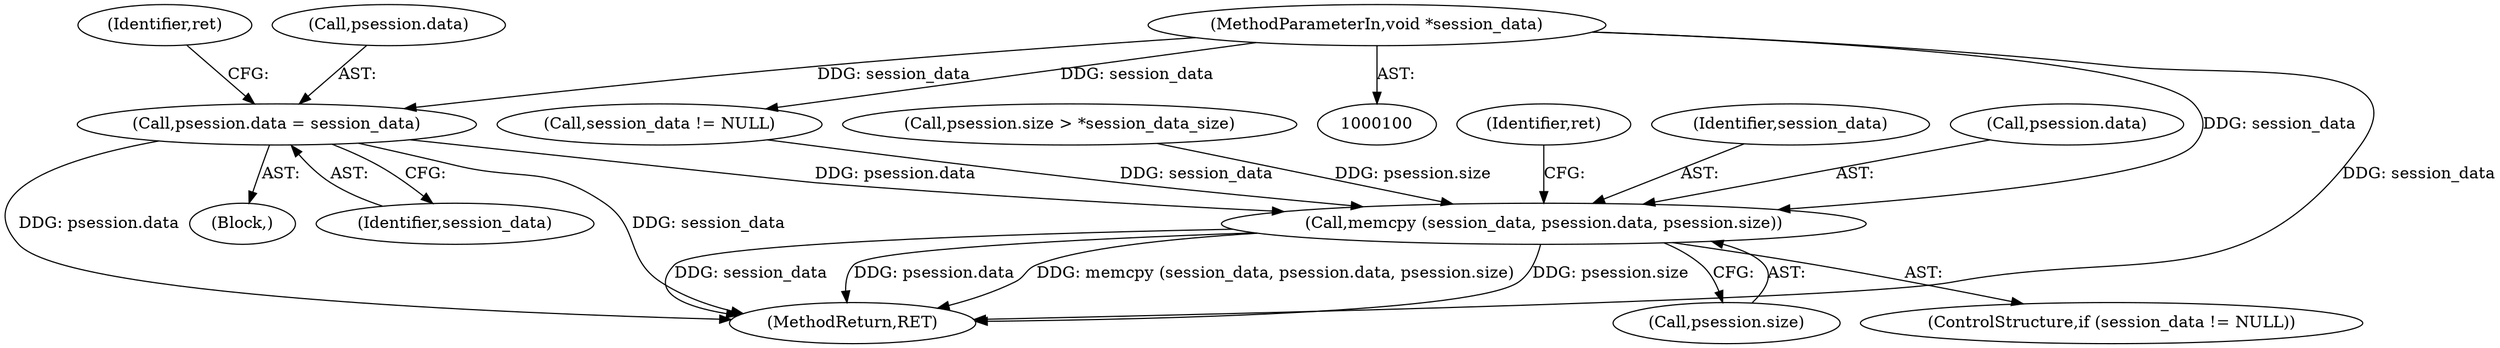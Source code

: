 digraph "0_savannah_e82ef4545e9e98cbcb032f55d7c750b81e3a0450@pointer" {
"1000117" [label="(Call,psession.data = session_data)"];
"1000102" [label="(MethodParameterIn,void *session_data)"];
"1000158" [label="(Call,memcpy (session_data, psession.data, psession.size))"];
"1000137" [label="(Call,psession.size > *session_data_size)"];
"1000167" [label="(Identifier,ret)"];
"1000155" [label="(Call,session_data != NULL)"];
"1000159" [label="(Identifier,session_data)"];
"1000154" [label="(ControlStructure,if (session_data != NULL))"];
"1000117" [label="(Call,psession.data = session_data)"];
"1000160" [label="(Call,psession.data)"];
"1000102" [label="(MethodParameterIn,void *session_data)"];
"1000118" [label="(Call,psession.data)"];
"1000175" [label="(MethodReturn,RET)"];
"1000104" [label="(Block,)"];
"1000158" [label="(Call,memcpy (session_data, psession.data, psession.size))"];
"1000123" [label="(Identifier,ret)"];
"1000163" [label="(Call,psession.size)"];
"1000121" [label="(Identifier,session_data)"];
"1000117" -> "1000104"  [label="AST: "];
"1000117" -> "1000121"  [label="CFG: "];
"1000118" -> "1000117"  [label="AST: "];
"1000121" -> "1000117"  [label="AST: "];
"1000123" -> "1000117"  [label="CFG: "];
"1000117" -> "1000175"  [label="DDG: session_data"];
"1000117" -> "1000175"  [label="DDG: psession.data"];
"1000102" -> "1000117"  [label="DDG: session_data"];
"1000117" -> "1000158"  [label="DDG: psession.data"];
"1000102" -> "1000100"  [label="AST: "];
"1000102" -> "1000175"  [label="DDG: session_data"];
"1000102" -> "1000155"  [label="DDG: session_data"];
"1000102" -> "1000158"  [label="DDG: session_data"];
"1000158" -> "1000154"  [label="AST: "];
"1000158" -> "1000163"  [label="CFG: "];
"1000159" -> "1000158"  [label="AST: "];
"1000160" -> "1000158"  [label="AST: "];
"1000163" -> "1000158"  [label="AST: "];
"1000167" -> "1000158"  [label="CFG: "];
"1000158" -> "1000175"  [label="DDG: psession.size"];
"1000158" -> "1000175"  [label="DDG: session_data"];
"1000158" -> "1000175"  [label="DDG: psession.data"];
"1000158" -> "1000175"  [label="DDG: memcpy (session_data, psession.data, psession.size)"];
"1000155" -> "1000158"  [label="DDG: session_data"];
"1000137" -> "1000158"  [label="DDG: psession.size"];
}
